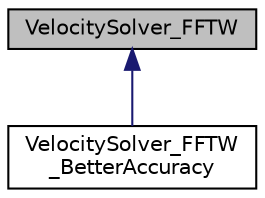 digraph "VelocitySolver_FFTW"
{
  edge [fontname="Helvetica",fontsize="10",labelfontname="Helvetica",labelfontsize="10"];
  node [fontname="Helvetica",fontsize="10",shape=record];
  Node1 [label="VelocitySolver_FFTW",height=0.2,width=0.4,color="black", fillcolor="grey75", style="filled", fontcolor="black"];
  Node1 -> Node2 [dir="back",color="midnightblue",fontsize="10",style="solid"];
  Node2 [label="VelocitySolver_FFTW\l_BetterAccuracy",height=0.2,width=0.4,color="black", fillcolor="white", style="filled",URL="$class_velocity_solver___f_f_t_w___better_accuracy.html"];
}
